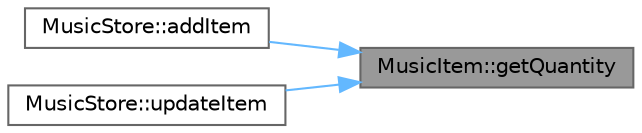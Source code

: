 digraph "MusicItem::getQuantity"
{
 // LATEX_PDF_SIZE
  bgcolor="transparent";
  edge [fontname=Helvetica,fontsize=10,labelfontname=Helvetica,labelfontsize=10];
  node [fontname=Helvetica,fontsize=10,shape=box,height=0.2,width=0.4];
  rankdir="RL";
  Node1 [id="Node000001",label="MusicItem::getQuantity",height=0.2,width=0.4,color="gray40", fillcolor="grey60", style="filled", fontcolor="black",tooltip="Lấy số lượng mặt hàng có sẵn trong kho."];
  Node1 -> Node2 [id="edge1_Node000001_Node000002",dir="back",color="steelblue1",style="solid",tooltip=" "];
  Node2 [id="Node000002",label="MusicStore::addItem",height=0.2,width=0.4,color="grey40", fillcolor="white", style="filled",URL="$class_music_store.html#a1290115c2acc4ad863c2a1d7d227b6ef",tooltip="Thêm một mặt hàng âm nhạc vào cửa hàng."];
  Node1 -> Node3 [id="edge2_Node000001_Node000003",dir="back",color="steelblue1",style="solid",tooltip=" "];
  Node3 [id="Node000003",label="MusicStore::updateItem",height=0.2,width=0.4,color="grey40", fillcolor="white", style="filled",URL="$class_music_store.html#a660a6b3885373e6fc7ba15ac062e14a1",tooltip="Cập nhật thông tin của một mặt hàng."];
}
